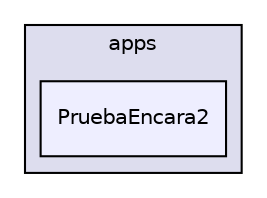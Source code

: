 digraph "F:/etc/repos/OX/apps/PruebaEncara2" {
  compound=true
  node [ fontsize="10", fontname="Helvetica"];
  edge [ labelfontsize="10", labelfontname="Helvetica"];
  subgraph clusterdir_d1ed516e4a2a04220095fb6e72ed51f4 {
    graph [ bgcolor="#ddddee", pencolor="black", label="apps" fontname="Helvetica", fontsize="10", URL="dir_d1ed516e4a2a04220095fb6e72ed51f4.html"]
  dir_3ecbd4bebe0977f901a1cf91371055fc [shape=box, label="PruebaEncara2", style="filled", fillcolor="#eeeeff", pencolor="black", URL="dir_3ecbd4bebe0977f901a1cf91371055fc.html"];
  }
}
